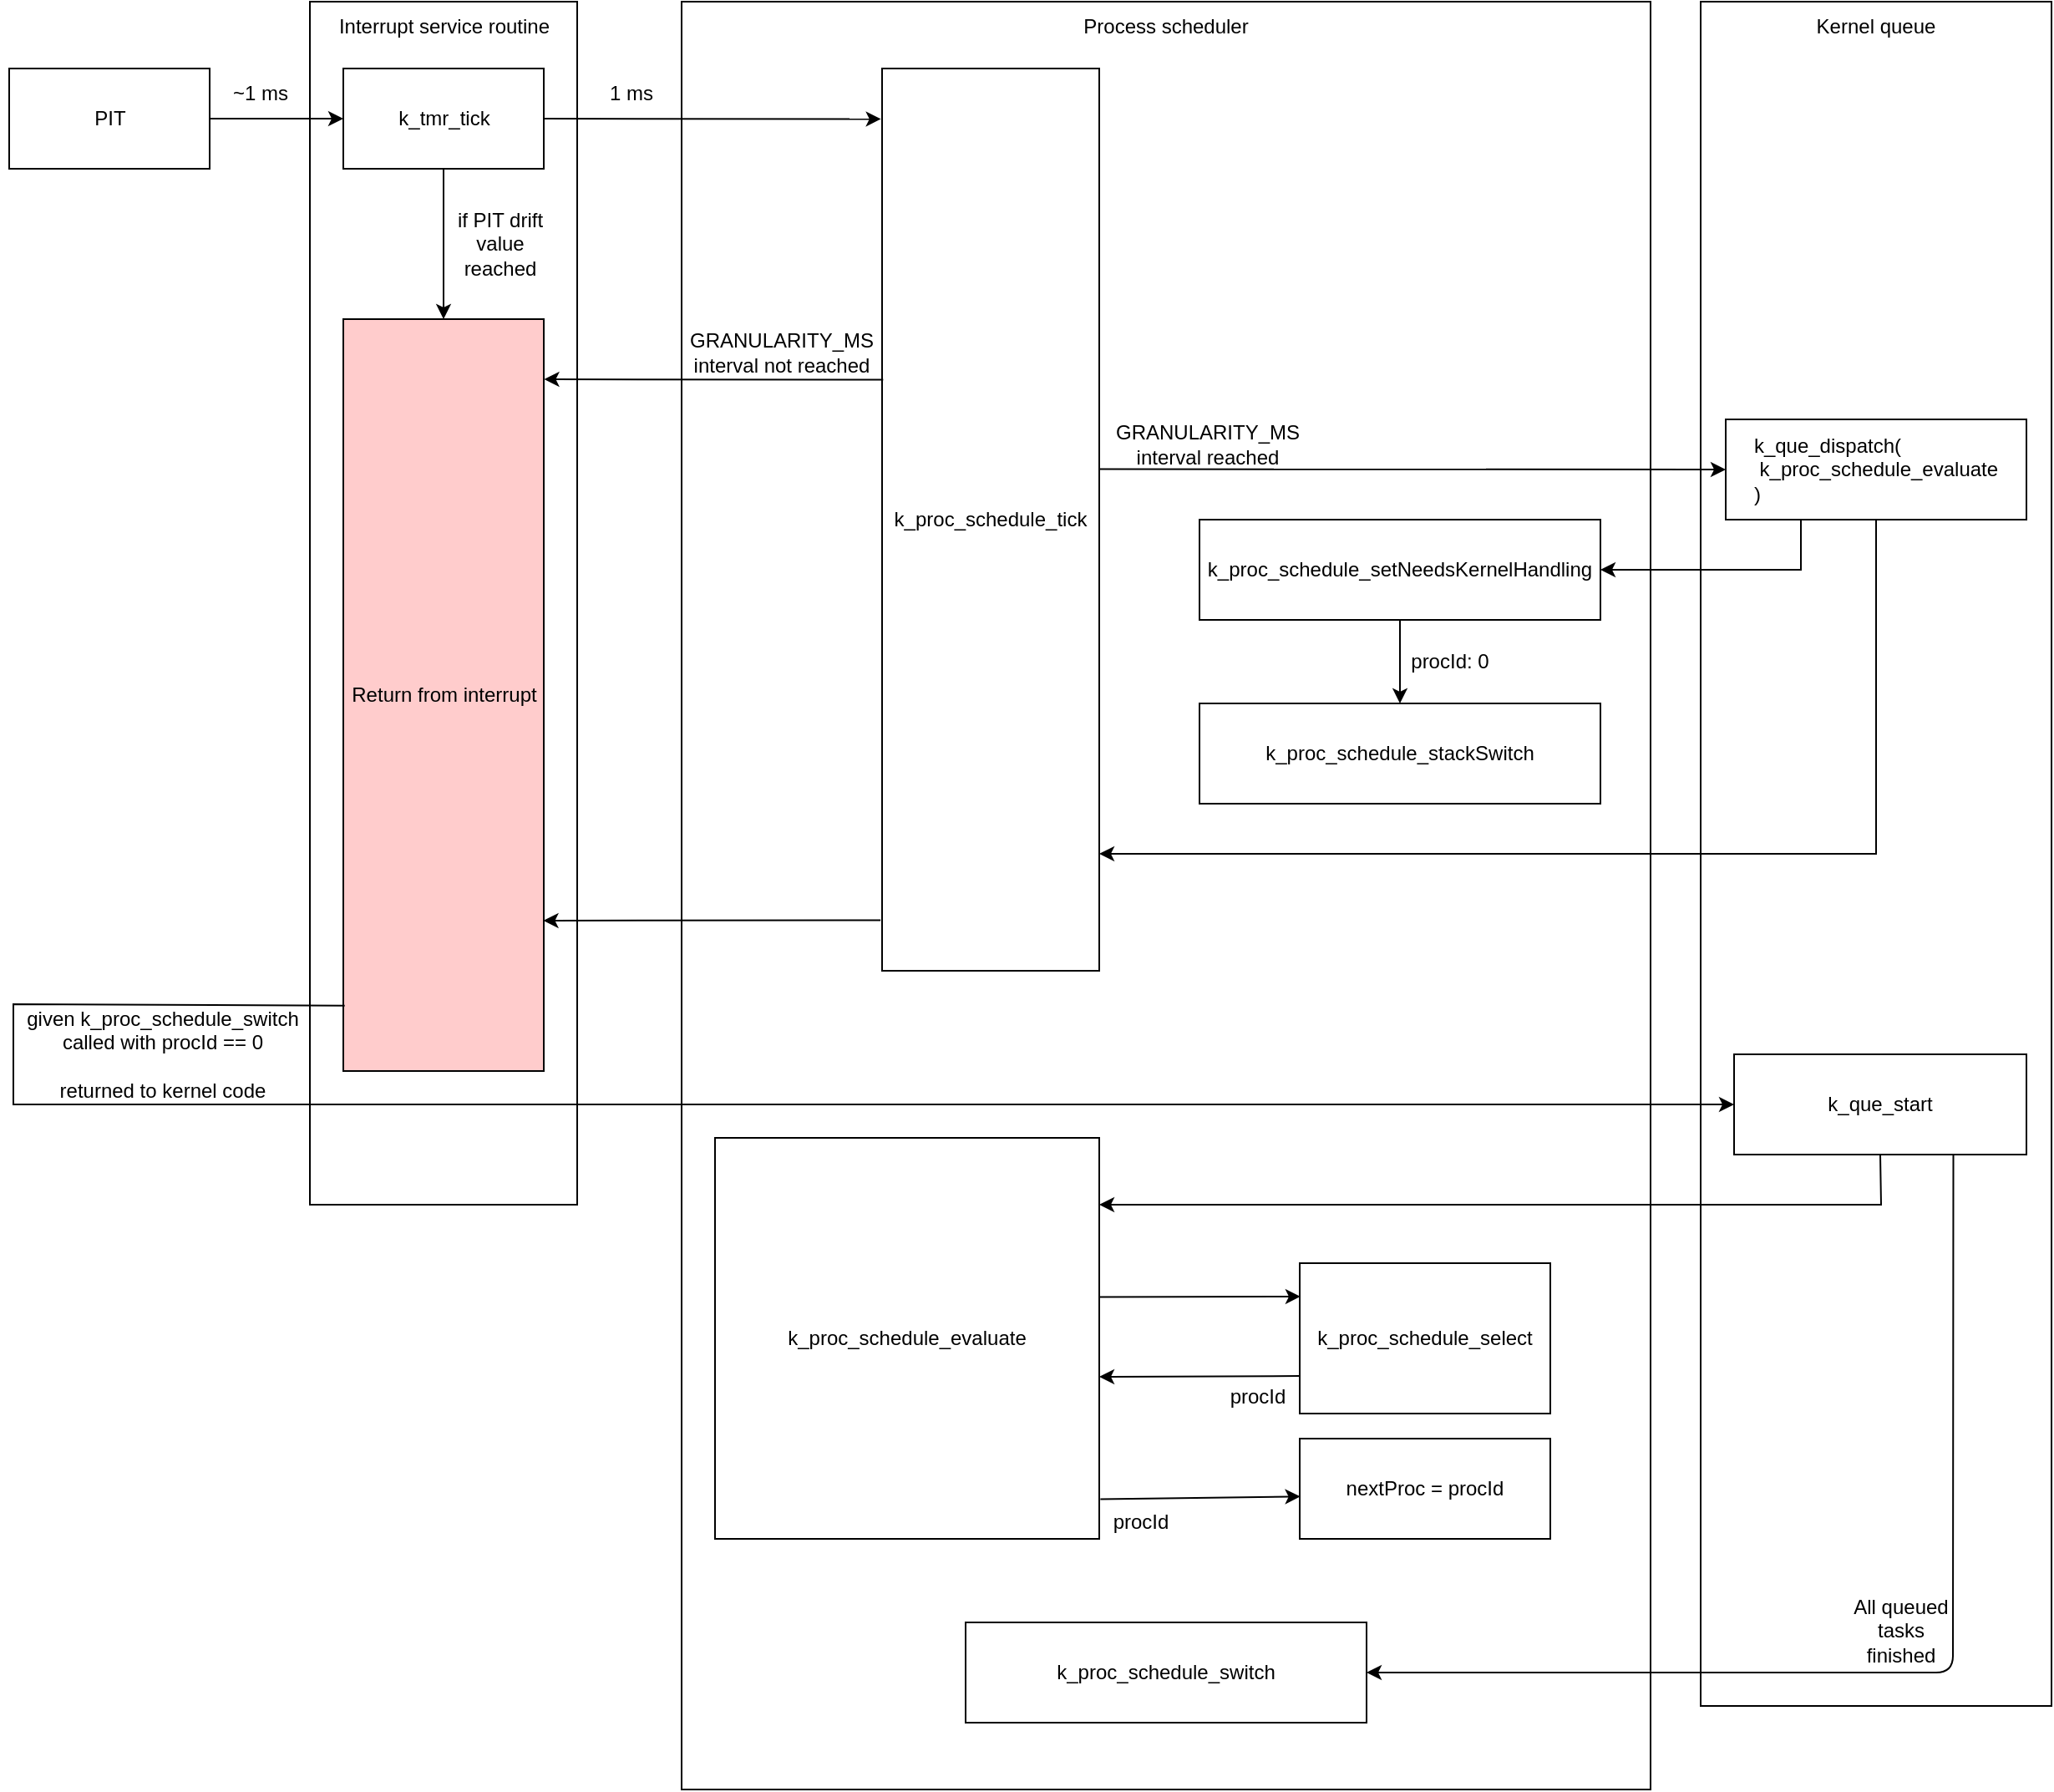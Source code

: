 <mxfile>
    <diagram id="C5RBs43oDa-KdzZeNtuy" name="Page-1">
        <mxGraphModel dx="2710" dy="2024" grid="1" gridSize="10" guides="1" tooltips="1" connect="1" arrows="1" fold="1" page="1" pageScale="1" pageWidth="827" pageHeight="1169" math="0" shadow="0">
            <root>
                <mxCell id="WIyWlLk6GJQsqaUBKTNV-0"/>
                <mxCell id="WIyWlLk6GJQsqaUBKTNV-1" parent="WIyWlLk6GJQsqaUBKTNV-0"/>
                <mxCell id="M0FN-xJ6hnQDgg32db2r-20" value="" style="rounded=0;whiteSpace=wrap;html=1;" parent="WIyWlLk6GJQsqaUBKTNV-1" vertex="1">
                    <mxGeometry x="147.5" y="-30" width="160" height="720" as="geometry"/>
                </mxCell>
                <mxCell id="M0FN-xJ6hnQDgg32db2r-15" value="" style="rounded=0;whiteSpace=wrap;html=1;" parent="WIyWlLk6GJQsqaUBKTNV-1" vertex="1">
                    <mxGeometry x="980" y="-30" width="210" height="1020" as="geometry"/>
                </mxCell>
                <mxCell id="M0FN-xJ6hnQDgg32db2r-13" value="" style="rounded=0;whiteSpace=wrap;html=1;" parent="WIyWlLk6GJQsqaUBKTNV-1" vertex="1">
                    <mxGeometry x="370" y="-30" width="580" height="1070" as="geometry"/>
                </mxCell>
                <mxCell id="M0FN-xJ6hnQDgg32db2r-0" value="PIT" style="rounded=0;whiteSpace=wrap;html=1;" parent="WIyWlLk6GJQsqaUBKTNV-1" vertex="1">
                    <mxGeometry x="-32.5" y="10" width="120" height="60" as="geometry"/>
                </mxCell>
                <mxCell id="M0FN-xJ6hnQDgg32db2r-1" value="" style="endArrow=classic;html=1;rounded=0;exitX=1;exitY=0.5;exitDx=0;exitDy=0;entryX=0;entryY=0.5;entryDx=0;entryDy=0;" parent="WIyWlLk6GJQsqaUBKTNV-1" source="M0FN-xJ6hnQDgg32db2r-0" target="M0FN-xJ6hnQDgg32db2r-3" edge="1">
                    <mxGeometry width="50" height="50" relative="1" as="geometry">
                        <mxPoint x="390" y="310" as="sourcePoint"/>
                        <mxPoint x="200" y="40" as="targetPoint"/>
                    </mxGeometry>
                </mxCell>
                <mxCell id="M0FN-xJ6hnQDgg32db2r-2" value="~1 ms" style="text;html=1;strokeColor=none;fillColor=none;align=center;verticalAlign=middle;whiteSpace=wrap;rounded=0;" parent="WIyWlLk6GJQsqaUBKTNV-1" vertex="1">
                    <mxGeometry x="87.5" y="10" width="60" height="30" as="geometry"/>
                </mxCell>
                <mxCell id="M0FN-xJ6hnQDgg32db2r-23" value="" style="edgeStyle=orthogonalEdgeStyle;rounded=0;orthogonalLoop=1;jettySize=auto;html=1;" parent="WIyWlLk6GJQsqaUBKTNV-1" source="M0FN-xJ6hnQDgg32db2r-3" target="M0FN-xJ6hnQDgg32db2r-22" edge="1">
                    <mxGeometry relative="1" as="geometry"/>
                </mxCell>
                <mxCell id="M0FN-xJ6hnQDgg32db2r-3" value="k_tmr_tick" style="rounded=0;whiteSpace=wrap;html=1;" parent="WIyWlLk6GJQsqaUBKTNV-1" vertex="1">
                    <mxGeometry x="167.5" y="10" width="120" height="60" as="geometry"/>
                </mxCell>
                <mxCell id="M0FN-xJ6hnQDgg32db2r-5" value="" style="endArrow=classic;html=1;rounded=0;exitX=1;exitY=0.5;exitDx=0;exitDy=0;entryX=-0.005;entryY=0.056;entryDx=0;entryDy=0;entryPerimeter=0;" parent="WIyWlLk6GJQsqaUBKTNV-1" source="M0FN-xJ6hnQDgg32db2r-3" target="M0FN-xJ6hnQDgg32db2r-6" edge="1">
                    <mxGeometry width="50" height="50" relative="1" as="geometry">
                        <mxPoint x="390" y="210" as="sourcePoint"/>
                        <mxPoint x="480" y="40" as="targetPoint"/>
                    </mxGeometry>
                </mxCell>
                <mxCell id="M0FN-xJ6hnQDgg32db2r-6" value="k_proc_schedule_tick" style="rounded=0;whiteSpace=wrap;html=1;" parent="WIyWlLk6GJQsqaUBKTNV-1" vertex="1">
                    <mxGeometry x="490" y="10" width="130" height="540" as="geometry"/>
                </mxCell>
                <mxCell id="M0FN-xJ6hnQDgg32db2r-7" value="&lt;div style=&quot;text-align: left;&quot;&gt;&lt;span style=&quot;background-color: initial;&quot;&gt;k_que_dispatch(&lt;/span&gt;&lt;/div&gt;&lt;span style=&quot;white-space: pre;&quot;&gt;&lt;div style=&quot;text-align: left;&quot;&gt;&lt;span style=&quot;background-color: initial;&quot;&gt; &lt;/span&gt;&lt;span style=&quot;background-color: initial; white-space: normal;&quot;&gt;k_proc_schedule_evaluate&lt;/span&gt;&lt;/div&gt;&lt;/span&gt;&lt;div style=&quot;text-align: left;&quot;&gt;&lt;span style=&quot;background-color: initial;&quot;&gt;)&lt;/span&gt;&lt;/div&gt;" style="rounded=0;whiteSpace=wrap;html=1;" parent="WIyWlLk6GJQsqaUBKTNV-1" vertex="1">
                    <mxGeometry x="995" y="220" width="180" height="60" as="geometry"/>
                </mxCell>
                <mxCell id="M0FN-xJ6hnQDgg32db2r-8" value="1 ms" style="text;html=1;strokeColor=none;fillColor=none;align=center;verticalAlign=middle;whiteSpace=wrap;rounded=0;" parent="WIyWlLk6GJQsqaUBKTNV-1" vertex="1">
                    <mxGeometry x="310" y="10" width="60" height="30" as="geometry"/>
                </mxCell>
                <mxCell id="M0FN-xJ6hnQDgg32db2r-10" value="" style="endArrow=classic;html=1;rounded=0;exitX=1;exitY=0.444;exitDx=0;exitDy=0;entryX=0;entryY=0.5;entryDx=0;entryDy=0;exitPerimeter=0;" parent="WIyWlLk6GJQsqaUBKTNV-1" source="M0FN-xJ6hnQDgg32db2r-6" target="M0FN-xJ6hnQDgg32db2r-7" edge="1">
                    <mxGeometry width="50" height="50" relative="1" as="geometry">
                        <mxPoint x="710" y="220" as="sourcePoint"/>
                        <mxPoint x="610" y="30" as="targetPoint"/>
                    </mxGeometry>
                </mxCell>
                <mxCell id="M0FN-xJ6hnQDgg32db2r-11" value="GRANULARITY_MS interval reached" style="text;html=1;strokeColor=none;fillColor=none;align=center;verticalAlign=middle;whiteSpace=wrap;rounded=0;" parent="WIyWlLk6GJQsqaUBKTNV-1" vertex="1">
                    <mxGeometry x="620" y="220" width="130" height="30" as="geometry"/>
                </mxCell>
                <mxCell id="M0FN-xJ6hnQDgg32db2r-14" value="Process scheduler" style="text;html=1;strokeColor=none;fillColor=none;align=center;verticalAlign=middle;whiteSpace=wrap;rounded=0;" parent="WIyWlLk6GJQsqaUBKTNV-1" vertex="1">
                    <mxGeometry x="590" y="-30" width="140" height="30" as="geometry"/>
                </mxCell>
                <mxCell id="M0FN-xJ6hnQDgg32db2r-16" value="Kernel queue" style="text;html=1;strokeColor=none;fillColor=none;align=center;verticalAlign=middle;whiteSpace=wrap;rounded=0;" parent="WIyWlLk6GJQsqaUBKTNV-1" vertex="1">
                    <mxGeometry x="1015" y="-30" width="140" height="30" as="geometry"/>
                </mxCell>
                <mxCell id="M0FN-xJ6hnQDgg32db2r-21" value="Interrupt service routine" style="text;html=1;strokeColor=none;fillColor=none;align=center;verticalAlign=middle;whiteSpace=wrap;rounded=0;" parent="WIyWlLk6GJQsqaUBKTNV-1" vertex="1">
                    <mxGeometry x="157.5" y="-30" width="140" height="30" as="geometry"/>
                </mxCell>
                <mxCell id="M0FN-xJ6hnQDgg32db2r-22" value="Return from interrupt" style="rounded=0;whiteSpace=wrap;html=1;fillColor=#FFCCCC;" parent="WIyWlLk6GJQsqaUBKTNV-1" vertex="1">
                    <mxGeometry x="167.5" y="160" width="120" height="450" as="geometry"/>
                </mxCell>
                <mxCell id="M0FN-xJ6hnQDgg32db2r-24" value="if PIT drift value reached" style="text;html=1;strokeColor=none;fillColor=none;align=center;verticalAlign=middle;whiteSpace=wrap;rounded=0;" parent="WIyWlLk6GJQsqaUBKTNV-1" vertex="1">
                    <mxGeometry x="225" y="90" width="72.5" height="50" as="geometry"/>
                </mxCell>
                <mxCell id="M0FN-xJ6hnQDgg32db2r-26" value="GRANULARITY_MS interval not reached" style="text;html=1;strokeColor=none;fillColor=none;align=center;verticalAlign=middle;whiteSpace=wrap;rounded=0;" parent="WIyWlLk6GJQsqaUBKTNV-1" vertex="1">
                    <mxGeometry x="370" y="160" width="120" height="40" as="geometry"/>
                </mxCell>
                <mxCell id="M0FN-xJ6hnQDgg32db2r-27" value="k_proc_schedule_setNeedsKernelHandling" style="rounded=0;whiteSpace=wrap;html=1;" parent="WIyWlLk6GJQsqaUBKTNV-1" vertex="1">
                    <mxGeometry x="680" y="280" width="240" height="60" as="geometry"/>
                </mxCell>
                <mxCell id="M0FN-xJ6hnQDgg32db2r-30" value="k_proc_schedule_stackSwitch" style="rounded=0;whiteSpace=wrap;html=1;" parent="WIyWlLk6GJQsqaUBKTNV-1" vertex="1">
                    <mxGeometry x="680" y="390" width="240" height="60" as="geometry"/>
                </mxCell>
                <mxCell id="M0FN-xJ6hnQDgg32db2r-31" value="" style="endArrow=classic;html=1;rounded=0;exitX=0.5;exitY=1;exitDx=0;exitDy=0;entryX=0.5;entryY=0;entryDx=0;entryDy=0;" parent="WIyWlLk6GJQsqaUBKTNV-1" source="M0FN-xJ6hnQDgg32db2r-27" target="M0FN-xJ6hnQDgg32db2r-30" edge="1">
                    <mxGeometry width="50" height="50" relative="1" as="geometry">
                        <mxPoint x="920" y="290" as="sourcePoint"/>
                        <mxPoint x="970" y="240" as="targetPoint"/>
                    </mxGeometry>
                </mxCell>
                <mxCell id="M0FN-xJ6hnQDgg32db2r-32" value="procId: 0" style="text;html=1;strokeColor=none;fillColor=none;align=center;verticalAlign=middle;whiteSpace=wrap;rounded=0;" parent="WIyWlLk6GJQsqaUBKTNV-1" vertex="1">
                    <mxGeometry x="800" y="350" width="60" height="30" as="geometry"/>
                </mxCell>
                <mxCell id="M0FN-xJ6hnQDgg32db2r-33" value="" style="endArrow=classic;html=1;rounded=0;exitX=0.25;exitY=1;exitDx=0;exitDy=0;entryX=1;entryY=0.5;entryDx=0;entryDy=0;" parent="WIyWlLk6GJQsqaUBKTNV-1" source="M0FN-xJ6hnQDgg32db2r-7" target="M0FN-xJ6hnQDgg32db2r-27" edge="1">
                    <mxGeometry width="50" height="50" relative="1" as="geometry">
                        <mxPoint x="920" y="290" as="sourcePoint"/>
                        <mxPoint x="970" y="240" as="targetPoint"/>
                        <Array as="points">
                            <mxPoint x="1040" y="310"/>
                        </Array>
                    </mxGeometry>
                </mxCell>
                <mxCell id="M0FN-xJ6hnQDgg32db2r-35" value="" style="endArrow=classic;html=1;rounded=0;exitX=0.005;exitY=0.345;exitDx=0;exitDy=0;exitPerimeter=0;entryX=1.002;entryY=0.08;entryDx=0;entryDy=0;entryPerimeter=0;" parent="WIyWlLk6GJQsqaUBKTNV-1" source="M0FN-xJ6hnQDgg32db2r-6" target="M0FN-xJ6hnQDgg32db2r-22" edge="1">
                    <mxGeometry width="50" height="50" relative="1" as="geometry">
                        <mxPoint x="490" y="190" as="sourcePoint"/>
                        <mxPoint x="290" y="196" as="targetPoint"/>
                    </mxGeometry>
                </mxCell>
                <mxCell id="M0FN-xJ6hnQDgg32db2r-36" value="" style="endArrow=classic;html=1;rounded=0;exitX=0.5;exitY=1;exitDx=0;exitDy=0;" parent="WIyWlLk6GJQsqaUBKTNV-1" source="M0FN-xJ6hnQDgg32db2r-7" edge="1">
                    <mxGeometry width="50" height="50" relative="1" as="geometry">
                        <mxPoint x="920" y="490" as="sourcePoint"/>
                        <mxPoint x="620" y="480" as="targetPoint"/>
                        <Array as="points">
                            <mxPoint x="1085" y="480"/>
                        </Array>
                    </mxGeometry>
                </mxCell>
                <mxCell id="M0FN-xJ6hnQDgg32db2r-38" value="" style="endArrow=classic;html=1;rounded=0;exitX=-0.007;exitY=0.944;exitDx=0;exitDy=0;exitPerimeter=0;entryX=0.998;entryY=0.8;entryDx=0;entryDy=0;entryPerimeter=0;" parent="WIyWlLk6GJQsqaUBKTNV-1" source="M0FN-xJ6hnQDgg32db2r-6" target="M0FN-xJ6hnQDgg32db2r-22" edge="1">
                    <mxGeometry width="50" height="50" relative="1" as="geometry">
                        <mxPoint x="920" y="490" as="sourcePoint"/>
                        <mxPoint x="970" y="440" as="targetPoint"/>
                    </mxGeometry>
                </mxCell>
                <mxCell id="M0FN-xJ6hnQDgg32db2r-39" value="&lt;div style=&quot;text-align: left;&quot;&gt;k_que_start&lt;/div&gt;" style="rounded=0;whiteSpace=wrap;html=1;" parent="WIyWlLk6GJQsqaUBKTNV-1" vertex="1">
                    <mxGeometry x="1000" y="600" width="175" height="60" as="geometry"/>
                </mxCell>
                <mxCell id="M0FN-xJ6hnQDgg32db2r-40" value="" style="endArrow=classic;html=1;rounded=0;entryX=0;entryY=0.5;entryDx=0;entryDy=0;exitX=0.007;exitY=0.913;exitDx=0;exitDy=0;exitPerimeter=0;" parent="WIyWlLk6GJQsqaUBKTNV-1" source="M0FN-xJ6hnQDgg32db2r-22" target="M0FN-xJ6hnQDgg32db2r-39" edge="1">
                    <mxGeometry width="50" height="50" relative="1" as="geometry">
                        <mxPoint x="830" y="580" as="sourcePoint"/>
                        <mxPoint x="880" y="530" as="targetPoint"/>
                        <Array as="points">
                            <mxPoint x="-30" y="570"/>
                            <mxPoint x="-30" y="630"/>
                        </Array>
                    </mxGeometry>
                </mxCell>
                <mxCell id="M0FN-xJ6hnQDgg32db2r-41" value="given k_proc_schedule_switch called with procId == 0&lt;br&gt;&lt;br&gt;returned to kernel code" style="text;html=1;strokeColor=none;fillColor=none;align=center;verticalAlign=middle;whiteSpace=wrap;rounded=0;" parent="WIyWlLk6GJQsqaUBKTNV-1" vertex="1">
                    <mxGeometry x="-32.5" y="570" width="182.5" height="60" as="geometry"/>
                </mxCell>
                <mxCell id="M0FN-xJ6hnQDgg32db2r-42" value="k_proc_schedule_evaluate" style="rounded=0;whiteSpace=wrap;html=1;" parent="WIyWlLk6GJQsqaUBKTNV-1" vertex="1">
                    <mxGeometry x="390" y="650" width="230" height="240" as="geometry"/>
                </mxCell>
                <mxCell id="M0FN-xJ6hnQDgg32db2r-43" value="" style="endArrow=classic;html=1;rounded=0;exitX=0.5;exitY=1;exitDx=0;exitDy=0;" parent="WIyWlLk6GJQsqaUBKTNV-1" source="M0FN-xJ6hnQDgg32db2r-39" edge="1">
                    <mxGeometry width="50" height="50" relative="1" as="geometry">
                        <mxPoint x="700" y="630" as="sourcePoint"/>
                        <mxPoint x="620" y="690" as="targetPoint"/>
                        <Array as="points">
                            <mxPoint x="1088" y="690"/>
                        </Array>
                    </mxGeometry>
                </mxCell>
                <mxCell id="M0FN-xJ6hnQDgg32db2r-44" value="k_proc_schedule_select" style="rounded=0;whiteSpace=wrap;html=1;" parent="WIyWlLk6GJQsqaUBKTNV-1" vertex="1">
                    <mxGeometry x="740" y="725" width="150" height="90" as="geometry"/>
                </mxCell>
                <mxCell id="M0FN-xJ6hnQDgg32db2r-51" value="" style="endArrow=classic;html=1;rounded=0;entryX=0.003;entryY=0.222;entryDx=0;entryDy=0;exitX=1.002;exitY=0.397;exitDx=0;exitDy=0;exitPerimeter=0;entryPerimeter=0;" parent="WIyWlLk6GJQsqaUBKTNV-1" source="M0FN-xJ6hnQDgg32db2r-42" target="M0FN-xJ6hnQDgg32db2r-44" edge="1">
                    <mxGeometry width="50" height="50" relative="1" as="geometry">
                        <mxPoint x="420" y="700" as="sourcePoint"/>
                        <mxPoint x="470" y="650" as="targetPoint"/>
                    </mxGeometry>
                </mxCell>
                <mxCell id="M0FN-xJ6hnQDgg32db2r-52" value="" style="endArrow=classic;html=1;rounded=0;exitX=0;exitY=0.75;exitDx=0;exitDy=0;" parent="WIyWlLk6GJQsqaUBKTNV-1" source="M0FN-xJ6hnQDgg32db2r-44" edge="1">
                    <mxGeometry width="50" height="50" relative="1" as="geometry">
                        <mxPoint x="420" y="700" as="sourcePoint"/>
                        <mxPoint x="620" y="793" as="targetPoint"/>
                    </mxGeometry>
                </mxCell>
                <mxCell id="M0FN-xJ6hnQDgg32db2r-54" value="nextProc = procId" style="rounded=0;whiteSpace=wrap;html=1;" parent="WIyWlLk6GJQsqaUBKTNV-1" vertex="1">
                    <mxGeometry x="740" y="830" width="150" height="60" as="geometry"/>
                </mxCell>
                <mxCell id="M0FN-xJ6hnQDgg32db2r-55" value="" style="endArrow=classic;html=1;rounded=0;entryX=0.002;entryY=0.578;entryDx=0;entryDy=0;entryPerimeter=0;exitX=1.003;exitY=0.901;exitDx=0;exitDy=0;exitPerimeter=0;" parent="WIyWlLk6GJQsqaUBKTNV-1" source="M0FN-xJ6hnQDgg32db2r-42" target="M0FN-xJ6hnQDgg32db2r-54" edge="1">
                    <mxGeometry width="50" height="50" relative="1" as="geometry">
                        <mxPoint x="480" y="780" as="sourcePoint"/>
                        <mxPoint x="530" y="730" as="targetPoint"/>
                    </mxGeometry>
                </mxCell>
                <mxCell id="M0FN-xJ6hnQDgg32db2r-56" value="procId" style="text;html=1;strokeColor=none;fillColor=none;align=center;verticalAlign=middle;whiteSpace=wrap;rounded=0;" parent="WIyWlLk6GJQsqaUBKTNV-1" vertex="1">
                    <mxGeometry x="690" y="795" width="50" height="20" as="geometry"/>
                </mxCell>
                <mxCell id="M0FN-xJ6hnQDgg32db2r-57" value="procId" style="text;html=1;strokeColor=none;fillColor=none;align=center;verticalAlign=middle;whiteSpace=wrap;rounded=0;" parent="WIyWlLk6GJQsqaUBKTNV-1" vertex="1">
                    <mxGeometry x="620" y="870" width="50" height="20" as="geometry"/>
                </mxCell>
                <mxCell id="0" value="k_proc_schedule_switch" style="rounded=0;whiteSpace=wrap;html=1;" vertex="1" parent="WIyWlLk6GJQsqaUBKTNV-1">
                    <mxGeometry x="540" y="940" width="240" height="60" as="geometry"/>
                </mxCell>
                <mxCell id="1" value="" style="endArrow=classic;html=1;entryX=1;entryY=0.5;entryDx=0;entryDy=0;exitX=0.75;exitY=1;exitDx=0;exitDy=0;" edge="1" parent="WIyWlLk6GJQsqaUBKTNV-1" source="M0FN-xJ6hnQDgg32db2r-39" target="0">
                    <mxGeometry width="50" height="50" relative="1" as="geometry">
                        <mxPoint x="850" y="730" as="sourcePoint"/>
                        <mxPoint x="900" y="680" as="targetPoint"/>
                        <Array as="points">
                            <mxPoint x="1131" y="970"/>
                        </Array>
                    </mxGeometry>
                </mxCell>
                <mxCell id="2" value="All queued tasks finished" style="text;html=1;strokeColor=none;fillColor=none;align=center;verticalAlign=middle;whiteSpace=wrap;rounded=0;" vertex="1" parent="WIyWlLk6GJQsqaUBKTNV-1">
                    <mxGeometry x="1070" y="930" width="60" height="30" as="geometry"/>
                </mxCell>
            </root>
        </mxGraphModel>
    </diagram>
</mxfile>